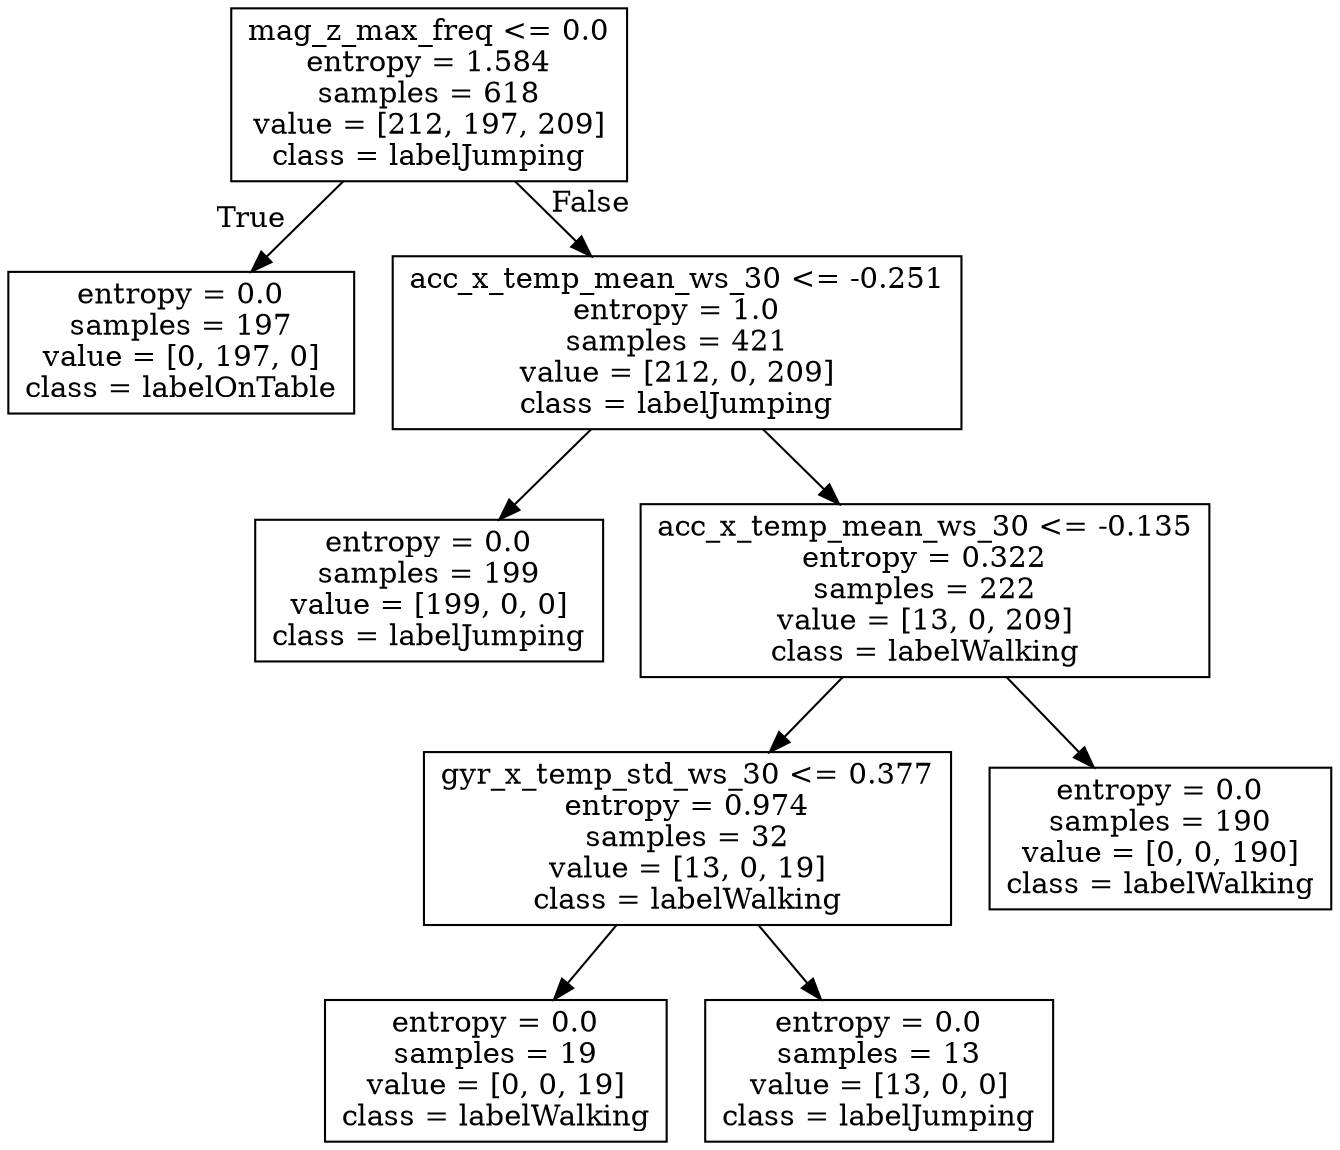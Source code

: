 digraph Tree {
node [shape=box] ;
0 [label="mag_z_max_freq <= 0.0\nentropy = 1.584\nsamples = 618\nvalue = [212, 197, 209]\nclass = labelJumping"] ;
1 [label="entropy = 0.0\nsamples = 197\nvalue = [0, 197, 0]\nclass = labelOnTable"] ;
0 -> 1 [labeldistance=2.5, labelangle=45, headlabel="True"] ;
2 [label="acc_x_temp_mean_ws_30 <= -0.251\nentropy = 1.0\nsamples = 421\nvalue = [212, 0, 209]\nclass = labelJumping"] ;
0 -> 2 [labeldistance=2.5, labelangle=-45, headlabel="False"] ;
3 [label="entropy = 0.0\nsamples = 199\nvalue = [199, 0, 0]\nclass = labelJumping"] ;
2 -> 3 ;
4 [label="acc_x_temp_mean_ws_30 <= -0.135\nentropy = 0.322\nsamples = 222\nvalue = [13, 0, 209]\nclass = labelWalking"] ;
2 -> 4 ;
5 [label="gyr_x_temp_std_ws_30 <= 0.377\nentropy = 0.974\nsamples = 32\nvalue = [13, 0, 19]\nclass = labelWalking"] ;
4 -> 5 ;
6 [label="entropy = 0.0\nsamples = 19\nvalue = [0, 0, 19]\nclass = labelWalking"] ;
5 -> 6 ;
7 [label="entropy = 0.0\nsamples = 13\nvalue = [13, 0, 0]\nclass = labelJumping"] ;
5 -> 7 ;
8 [label="entropy = 0.0\nsamples = 190\nvalue = [0, 0, 190]\nclass = labelWalking"] ;
4 -> 8 ;
}